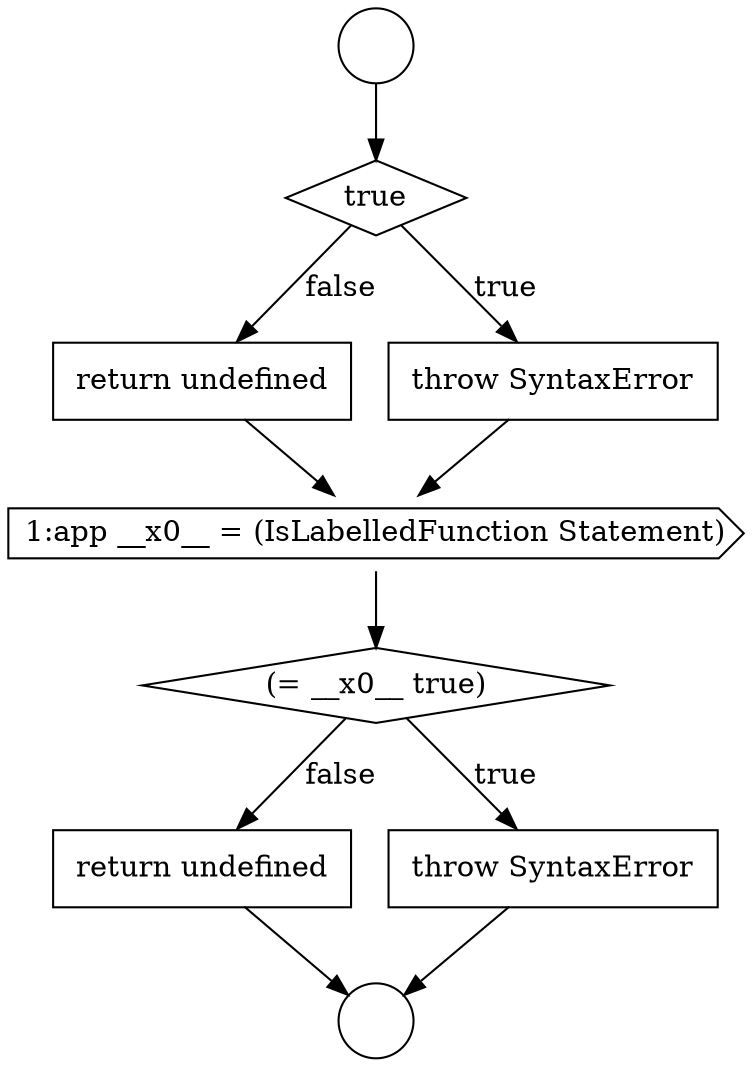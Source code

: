 digraph {
  node20145 [shape=circle label=" " color="black" fillcolor="white" style=filled]
  node20149 [shape=cds, label=<<font color="black">1:app __x0__ = (IsLabelledFunction Statement)</font>> color="black" fillcolor="white" style=filled]
  node20152 [shape=none, margin=0, label=<<font color="black">
    <table border="0" cellborder="1" cellspacing="0" cellpadding="10">
      <tr><td align="left">return undefined</td></tr>
    </table>
  </font>> color="black" fillcolor="white" style=filled]
  node20148 [shape=none, margin=0, label=<<font color="black">
    <table border="0" cellborder="1" cellspacing="0" cellpadding="10">
      <tr><td align="left">return undefined</td></tr>
    </table>
  </font>> color="black" fillcolor="white" style=filled]
  node20151 [shape=none, margin=0, label=<<font color="black">
    <table border="0" cellborder="1" cellspacing="0" cellpadding="10">
      <tr><td align="left">throw SyntaxError</td></tr>
    </table>
  </font>> color="black" fillcolor="white" style=filled]
  node20147 [shape=none, margin=0, label=<<font color="black">
    <table border="0" cellborder="1" cellspacing="0" cellpadding="10">
      <tr><td align="left">throw SyntaxError</td></tr>
    </table>
  </font>> color="black" fillcolor="white" style=filled]
  node20144 [shape=circle label=" " color="black" fillcolor="white" style=filled]
  node20146 [shape=diamond, label=<<font color="black">true</font>> color="black" fillcolor="white" style=filled]
  node20150 [shape=diamond, label=<<font color="black">(= __x0__ true)</font>> color="black" fillcolor="white" style=filled]
  node20144 -> node20146 [ color="black"]
  node20147 -> node20149 [ color="black"]
  node20151 -> node20145 [ color="black"]
  node20152 -> node20145 [ color="black"]
  node20150 -> node20151 [label=<<font color="black">true</font>> color="black"]
  node20150 -> node20152 [label=<<font color="black">false</font>> color="black"]
  node20148 -> node20149 [ color="black"]
  node20149 -> node20150 [ color="black"]
  node20146 -> node20147 [label=<<font color="black">true</font>> color="black"]
  node20146 -> node20148 [label=<<font color="black">false</font>> color="black"]
}
